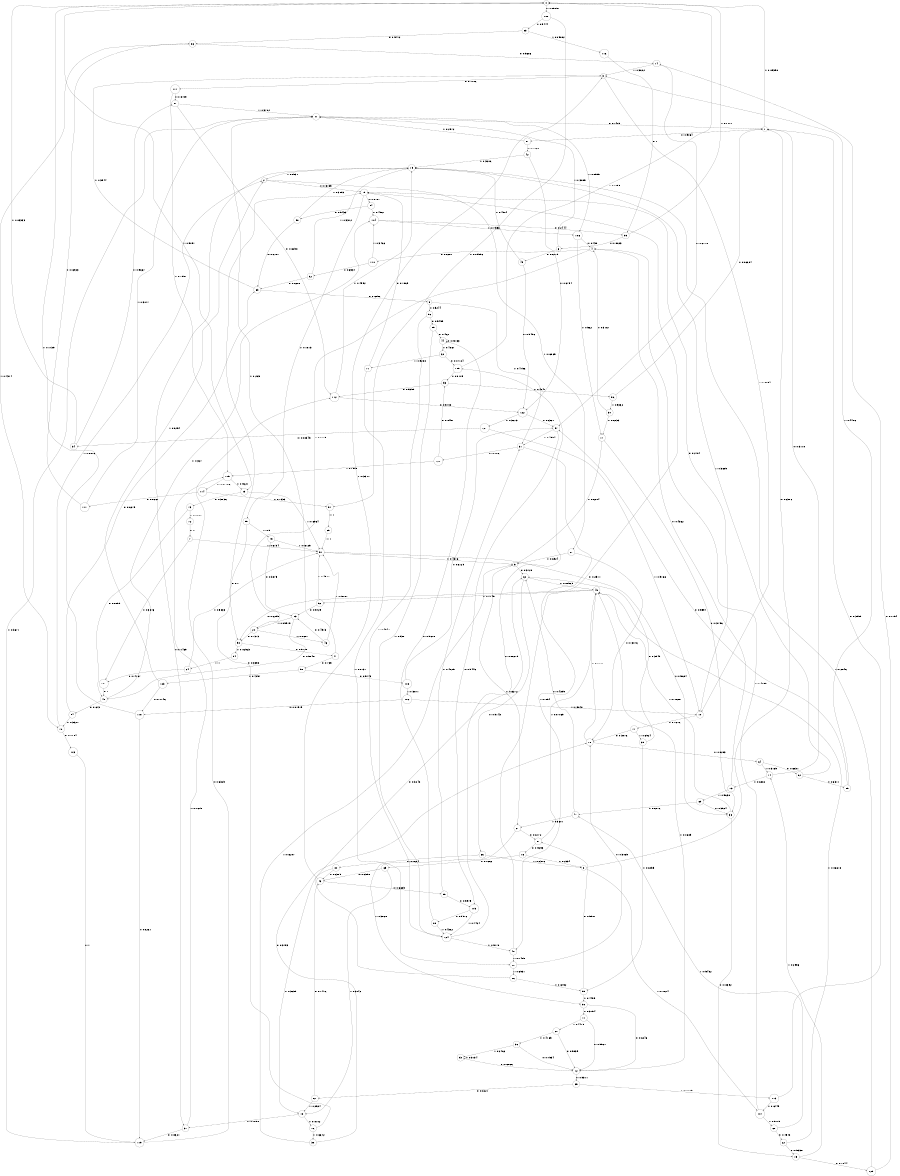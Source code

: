 digraph "ch38concat_phase3_L10" {
size = "6,8.5";
ratio = "fill";
node [shape = circle];
node [fontsize = 24];
edge [fontsize = 24];
0 -> 100 [label = "0: 0.09091  "];
0 -> 25 [label = "1: 0.9091   "];
1 -> 81 [label = "0: 0.9064   "];
1 -> 0 [label = "1: 0.09358  "];
2 -> 79 [label = "0: 0.3135   "];
2 -> 27 [label = "1: 0.6865   "];
3 -> 117 [label = "0: 0.1106   "];
3 -> 10 [label = "1: 0.8894   "];
4 -> 110 [label = "0: 0.8281   "];
4 -> 20 [label = "1: 0.1719   "];
5 -> 62 [label = "0: 0.3728   "];
5 -> 61 [label = "1: 0.6272   "];
6 -> 45 [label = "0: 0.6115   "];
6 -> 21 [label = "1: 0.3885   "];
7 -> 101 [label = "0: 0.3846   "];
7 -> 51 [label = "1: 0.6154   "];
8 -> 1 [label = "0: 0.2386   "];
8 -> 107 [label = "1: 0.7614   "];
9 -> 56 [label = "0: 0.5244   "];
9 -> 31 [label = "1: 0.4756   "];
10 -> 79 [label = "0: 0.2784   "];
10 -> 77 [label = "1: 0.7216   "];
11 -> 12 [label = "0: 0.5521   "];
11 -> 60 [label = "1: 0.4479   "];
12 -> 35 [label = "0: 0.9311   "];
12 -> 49 [label = "1: 0.0689   "];
13 -> 4 [label = "0: 0.4362   "];
13 -> 69 [label = "1: 0.5638   "];
14 -> 57 [label = "0: 0.6178   "];
14 -> 3 [label = "1: 0.3822   "];
15 -> 125 [label = "0: 0.7044   "];
15 -> 74 [label = "1: 0.2956   "];
16 -> 65 [label = "0: 0.7666   "];
16 -> 8 [label = "1: 0.2334   "];
17 -> 33 [label = "0: 0.3796   "];
17 -> 5 [label = "1: 0.6204   "];
18 -> 37 [label = "0: 0.1898   "];
18 -> 76 [label = "1: 0.8102   "];
19 -> 37 [label = "0: 0.1469   "];
19 -> 2 [label = "1: 0.8531   "];
20 -> 98 [label = "0: 0.1313   "];
20 -> 46 [label = "1: 0.8687   "];
21 -> 1 [label = "0: 0.1405   "];
21 -> 106 [label = "1: 0.8595   "];
22 -> 15 [label = "0: 0.9338   "];
22 -> 49 [label = "1: 0.06618  "];
23 -> 40 [label = "0: 0.9048   "];
23 -> 20 [label = "1: 0.09519  "];
24 -> 101 [label = "0: 0.4167   "];
24 -> 51 [label = "1: 0.5833   "];
25 -> 73 [label = "0: 0.3036   "];
25 -> 51 [label = "1: 0.6964   "];
26 -> 62 [label = "0: 0.3248   "];
26 -> 55 [label = "1: 0.6752   "];
27 -> 78 [label = "0: 0.3076   "];
27 -> 5 [label = "1: 0.6924   "];
28 -> 78 [label = "0: 0.3069   "];
28 -> 26 [label = "1: 0.6931   "];
29 -> 51 [label = "1: 1        "];
30 -> 4 [label = "0: 0.3167   "];
30 -> 17 [label = "1: 0.6833   "];
31 -> 120 [label = "0: 0.106    "];
31 -> 48 [label = "1: 0.894    "];
32 -> 109 [label = "0: 0.07124  "];
32 -> 71 [label = "1: 0.9288   "];
33 -> 15 [label = "0: 0.8392   "];
33 -> 49 [label = "1: 0.1608   "];
34 -> 87 [label = "0: 0.9667   "];
34 -> 0 [label = "1: 0.03333  "];
35 -> 67 [label = "0: 0.8221   "];
35 -> 113 [label = "1: 0.1779   "];
36 -> 12 [label = "0: 0.7534   "];
36 -> 93 [label = "1: 0.2466   "];
37 -> 119 [label = "0: 0.8321   "];
37 -> 115 [label = "1: 0.1679   "];
38 -> 78 [label = "0: 0.3793   "];
38 -> 5 [label = "1: 0.6207   "];
39 -> 62 [label = "0: 0.3945   "];
39 -> 55 [label = "1: 0.6055   "];
40 -> 84 [label = "0: 0.673    "];
40 -> 104 [label = "1: 0.327    "];
41 -> 50 [label = "0: 0.735    "];
41 -> 21 [label = "1: 0.265    "];
42 -> 122 [label = "0: 0.6794   "];
42 -> 19 [label = "1: 0.3206   "];
43 -> 59 [label = "0: 0.6689   "];
43 -> 3 [label = "1: 0.3311   "];
44 -> 44 [label = "0: 0.5133   "];
44 -> 32 [label = "1: 0.4867   "];
45 -> 122 [label = "0: 0.5496   "];
45 -> 19 [label = "1: 0.4504   "];
46 -> 23 [label = "0: 0.4913   "];
46 -> 51 [label = "1: 0.5087   "];
47 -> 62 [label = "0: 0.4399   "];
47 -> 61 [label = "1: 0.5601   "];
48 -> 79 [label = "0: 0.2511   "];
48 -> 28 [label = "1: 0.7489   "];
49 -> 98 [label = "0: 0.2255   "];
49 -> 52 [label = "1: 0.7745   "];
50 -> 108 [label = "0: 0.5743   "];
50 -> 123 [label = "1: 0.4257   "];
51 -> 33 [label = "0: 0.5684   "];
51 -> 5 [label = "1: 0.4316   "];
52 -> 23 [label = "0: 0.5429   "];
52 -> 51 [label = "1: 0.4571   "];
53 -> 112 [label = "0: 0.5359   "];
53 -> 96 [label = "1: 0.4641   "];
54 -> 58 [label = "0: 0.5433   "];
54 -> 104 [label = "1: 0.4567   "];
55 -> 91 [label = "0: 0.5501   "];
55 -> 90 [label = "1: 0.4499   "];
56 -> 85 [label = "0: 0.5459   "];
56 -> 124 [label = "1: 0.4541   "];
57 -> 105 [label = "0: 0.5446   "];
57 -> 31 [label = "1: 0.4554   "];
58 -> 63 [label = "0: 0.6107   "];
58 -> 19 [label = "1: 0.3893   "];
59 -> 105 [label = "0: 0.5975   "];
59 -> 31 [label = "1: 0.4025   "];
60 -> 12 [label = "0: 0.5835   "];
60 -> 36 [label = "1: 0.4165   "];
61 -> 91 [label = "0: 0.6172   "];
61 -> 90 [label = "1: 0.3828   "];
62 -> 66 [label = "0: 0.9143   "];
62 -> 49 [label = "1: 0.08569  "];
63 -> 9 [label = "0: 0.6056   "];
63 -> 3 [label = "1: 0.3944   "];
64 -> 82 [label = "0: 0.6831   "];
64 -> 74 [label = "1: 0.3169   "];
65 -> 43 [label = "0: 0.6958   "];
65 -> 18 [label = "1: 0.3042   "];
66 -> 80 [label = "0: 0.7684   "];
66 -> 8 [label = "1: 0.2316   "];
67 -> 43 [label = "0: 0.7476   "];
67 -> 18 [label = "1: 0.2524   "];
68 -> 22 [label = "0: 0.4548   "];
68 -> 47 [label = "1: 0.5452   "];
69 -> 33 [label = "0: 0.3924   "];
69 -> 47 [label = "1: 0.6076   "];
70 -> 103 [label = "0: 0.1184   "];
70 -> 2 [label = "1: 0.8816   "];
71 -> 79 [label = "0: 0.1869   "];
71 -> 28 [label = "1: 0.8131   "];
72 -> 7 [label = "1: 1        "];
73 -> 40 [label = "0: 0.8899   "];
73 -> 72 [label = "1: 0.1101   "];
74 -> 1 [label = "0: 0.3118   "];
74 -> 13 [label = "1: 0.6882   "];
75 -> 23 [label = "0: 0.3875   "];
75 -> 51 [label = "1: 0.6125   "];
76 -> 79 [label = "0: 0.3358   "];
76 -> 38 [label = "1: 0.6642   "];
77 -> 78 [label = "0: 0.3076   "];
77 -> 39 [label = "1: 0.6924   "];
78 -> 64 [label = "0: 0.8283   "];
78 -> 49 [label = "1: 0.1717   "];
79 -> 54 [label = "0: 0.8187   "];
79 -> 95 [label = "1: 0.1813   "];
80 -> 43 [label = "0: 0.6305   "];
80 -> 18 [label = "1: 0.3695   "];
81 -> 42 [label = "0: 0.7028   "];
81 -> 21 [label = "1: 0.2972   "];
82 -> 89 [label = "0: 0.6311   "];
82 -> 19 [label = "1: 0.3689   "];
83 -> 86 [label = "0: 0.9412   "];
83 -> 116 [label = "1: 0.05882  "];
84 -> 63 [label = "0: 0.6679   "];
84 -> 70 [label = "1: 0.3321   "];
85 -> 44 [label = "0: 0.462    "];
85 -> 124 [label = "1: 0.538    "];
86 -> 14 [label = "0: 0.5686   "];
86 -> 70 [label = "1: 0.4314   "];
87 -> 112 [label = "0: 0.6298   "];
87 -> 21 [label = "1: 0.3702   "];
88 -> 44 [label = "0: 0.5618   "];
88 -> 124 [label = "1: 0.4382   "];
89 -> 57 [label = "0: 0.5594   "];
89 -> 3 [label = "1: 0.4406   "];
90 -> 12 [label = "0: 0.6246   "];
90 -> 11 [label = "1: 0.3754   "];
91 -> 16 [label = "0: 0.9293   "];
91 -> 49 [label = "1: 0.07069  "];
92 -> 63 [label = "0: 0.6688   "];
92 -> 19 [label = "1: 0.3312   "];
93 -> 12 [label = "0: 0.6866   "];
93 -> 93 [label = "1: 0.3134   "];
94 -> 24 [label = "1: 1        "];
95 -> 98 [label = "0: 0.1      "];
95 -> 75 [label = "1: 0.9      "];
96 -> 1 [label = "0: 0.06684  "];
96 -> 30 [label = "1: 0.9332   "];
97 -> 29 [label = "1: 1        "];
98 -> 41 [label = "0: 0.9708   "];
98 -> 94 [label = "1: 0.02923  "];
99 -> 6 [label = "0: 0.8823   "];
99 -> 0 [label = "1: 0.1177   "];
100 -> 83 [label = "0: 0.9444   "];
100 -> 97 [label = "1: 0.05556  "];
101 -> 40 [label = "0: 1        "];
102 -> 118 [label = "0: 0.01515  "];
102 -> 10 [label = "1: 0.9848   "];
103 -> 119 [label = "0: 1        "];
104 -> 99 [label = "0: 0.2444   "];
104 -> 106 [label = "1: 0.7556   "];
105 -> 88 [label = "0: 0.5576   "];
105 -> 124 [label = "1: 0.4424   "];
106 -> 4 [label = "0: 0.438    "];
106 -> 17 [label = "1: 0.562    "];
107 -> 4 [label = "0: 0.4895   "];
107 -> 68 [label = "1: 0.5105   "];
108 -> 57 [label = "0: 0.6129   "];
108 -> 102 [label = "1: 0.3871   "];
109 -> 53 [label = "0: 0.8105   "];
109 -> 0 [label = "1: 0.1895   "];
110 -> 92 [label = "0: 0.6534   "];
110 -> 104 [label = "1: 0.3466   "];
111 -> 86 [label = "0: 0.6923   "];
111 -> 21 [label = "1: 0.3077   "];
112 -> 122 [label = "0: 0.5408   "];
112 -> 19 [label = "1: 0.4592   "];
113 -> 1 [label = "0: 0.3555   "];
113 -> 107 [label = "1: 0.6445   "];
114 -> 111 [label = "0: 0.8667   "];
114 -> 97 [label = "1: 0.1333   "];
115 -> 114 [label = "0: 0.07786  "];
115 -> 25 [label = "1: 0.9221   "];
116 -> 99 [label = "0: 1        "];
117 -> 87 [label = "0: 0.8409   "];
117 -> 115 [label = "1: 0.1591   "];
118 -> 119 [label = "0: 0.8261   "];
118 -> 0 [label = "1: 0.1739   "];
119 -> 112 [label = "0: 0.6329   "];
119 -> 21 [label = "1: 0.3671   "];
120 -> 53 [label = "0: 0.8491   "];
120 -> 115 [label = "1: 0.1509   "];
121 -> 34 [label = "0: 0.08345  "];
121 -> 10 [label = "1: 0.9166   "];
122 -> 57 [label = "0: 0.6327   "];
122 -> 121 [label = "1: 0.3673   "];
123 -> 118 [label = "0: 0.1746   "];
123 -> 2 [label = "1: 0.8254   "];
124 -> 109 [label = "0: 0.08215  "];
124 -> 48 [label = "1: 0.9178   "];
125 -> 14 [label = "0: 0.7154   "];
125 -> 19 [label = "1: 0.2846   "];
}